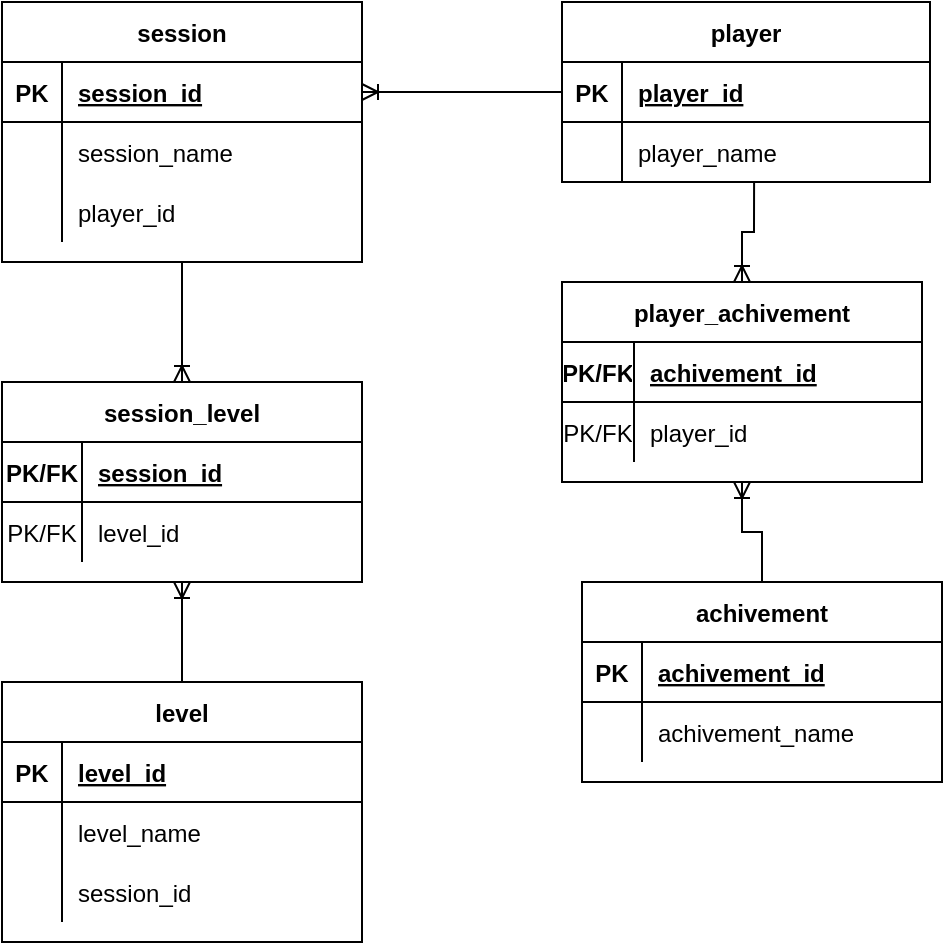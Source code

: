 <mxfile version="20.5.1" type="device"><diagram id="g3M--DwqCFLTSeb4jEzi" name="Страница 1"><mxGraphModel dx="1382" dy="764" grid="1" gridSize="10" guides="1" tooltips="1" connect="1" arrows="1" fold="1" page="1" pageScale="1" pageWidth="827" pageHeight="1169" math="0" shadow="0"><root><mxCell id="0"/><mxCell id="1" parent="0"/><mxCell id="gzmJOsKCDwlrmbXUU4vh-1" value="player" style="shape=table;startSize=30;container=1;collapsible=1;childLayout=tableLayout;fixedRows=1;rowLines=0;fontStyle=1;align=center;resizeLast=1;" vertex="1" parent="1"><mxGeometry x="360" y="170" width="184" height="90" as="geometry"/></mxCell><mxCell id="gzmJOsKCDwlrmbXUU4vh-2" value="" style="shape=tableRow;horizontal=0;startSize=0;swimlaneHead=0;swimlaneBody=0;fillColor=none;collapsible=0;dropTarget=0;points=[[0,0.5],[1,0.5]];portConstraint=eastwest;top=0;left=0;right=0;bottom=1;" vertex="1" parent="gzmJOsKCDwlrmbXUU4vh-1"><mxGeometry y="30" width="184" height="30" as="geometry"/></mxCell><mxCell id="gzmJOsKCDwlrmbXUU4vh-3" value="PK" style="shape=partialRectangle;connectable=0;fillColor=none;top=0;left=0;bottom=0;right=0;fontStyle=1;overflow=hidden;" vertex="1" parent="gzmJOsKCDwlrmbXUU4vh-2"><mxGeometry width="30" height="30" as="geometry"><mxRectangle width="30" height="30" as="alternateBounds"/></mxGeometry></mxCell><mxCell id="gzmJOsKCDwlrmbXUU4vh-4" value="player_id" style="shape=partialRectangle;connectable=0;fillColor=none;top=0;left=0;bottom=0;right=0;align=left;spacingLeft=6;fontStyle=5;overflow=hidden;" vertex="1" parent="gzmJOsKCDwlrmbXUU4vh-2"><mxGeometry x="30" width="154" height="30" as="geometry"><mxRectangle width="154" height="30" as="alternateBounds"/></mxGeometry></mxCell><mxCell id="gzmJOsKCDwlrmbXUU4vh-5" value="" style="shape=tableRow;horizontal=0;startSize=0;swimlaneHead=0;swimlaneBody=0;fillColor=none;collapsible=0;dropTarget=0;points=[[0,0.5],[1,0.5]];portConstraint=eastwest;top=0;left=0;right=0;bottom=0;" vertex="1" parent="gzmJOsKCDwlrmbXUU4vh-1"><mxGeometry y="60" width="184" height="30" as="geometry"/></mxCell><mxCell id="gzmJOsKCDwlrmbXUU4vh-6" value="" style="shape=partialRectangle;connectable=0;fillColor=none;top=0;left=0;bottom=0;right=0;editable=1;overflow=hidden;" vertex="1" parent="gzmJOsKCDwlrmbXUU4vh-5"><mxGeometry width="30" height="30" as="geometry"><mxRectangle width="30" height="30" as="alternateBounds"/></mxGeometry></mxCell><mxCell id="gzmJOsKCDwlrmbXUU4vh-7" value="player_name" style="shape=partialRectangle;connectable=0;fillColor=none;top=0;left=0;bottom=0;right=0;align=left;spacingLeft=6;overflow=hidden;" vertex="1" parent="gzmJOsKCDwlrmbXUU4vh-5"><mxGeometry x="30" width="154" height="30" as="geometry"><mxRectangle width="154" height="30" as="alternateBounds"/></mxGeometry></mxCell><mxCell id="gzmJOsKCDwlrmbXUU4vh-43" value="" style="edgeStyle=orthogonalEdgeStyle;fontSize=12;html=1;endArrow=ERoneToMany;rounded=0;exitX=0;exitY=0.5;exitDx=0;exitDy=0;" edge="1" parent="1" source="gzmJOsKCDwlrmbXUU4vh-2" target="gzmJOsKCDwlrmbXUU4vh-45"><mxGeometry width="100" height="100" relative="1" as="geometry"><mxPoint x="360" y="440" as="sourcePoint"/><mxPoint x="270" y="245" as="targetPoint"/></mxGeometry></mxCell><mxCell id="gzmJOsKCDwlrmbXUU4vh-44" value="session" style="shape=table;startSize=30;container=1;collapsible=1;childLayout=tableLayout;fixedRows=1;rowLines=0;fontStyle=1;align=center;resizeLast=1;" vertex="1" parent="1"><mxGeometry x="80" y="170" width="180" height="130" as="geometry"/></mxCell><mxCell id="gzmJOsKCDwlrmbXUU4vh-45" value="" style="shape=tableRow;horizontal=0;startSize=0;swimlaneHead=0;swimlaneBody=0;fillColor=none;collapsible=0;dropTarget=0;points=[[0,0.5],[1,0.5]];portConstraint=eastwest;top=0;left=0;right=0;bottom=1;" vertex="1" parent="gzmJOsKCDwlrmbXUU4vh-44"><mxGeometry y="30" width="180" height="30" as="geometry"/></mxCell><mxCell id="gzmJOsKCDwlrmbXUU4vh-46" value="PK" style="shape=partialRectangle;connectable=0;fillColor=none;top=0;left=0;bottom=0;right=0;fontStyle=1;overflow=hidden;" vertex="1" parent="gzmJOsKCDwlrmbXUU4vh-45"><mxGeometry width="30" height="30" as="geometry"><mxRectangle width="30" height="30" as="alternateBounds"/></mxGeometry></mxCell><mxCell id="gzmJOsKCDwlrmbXUU4vh-47" value="session_id" style="shape=partialRectangle;connectable=0;fillColor=none;top=0;left=0;bottom=0;right=0;align=left;spacingLeft=6;fontStyle=5;overflow=hidden;" vertex="1" parent="gzmJOsKCDwlrmbXUU4vh-45"><mxGeometry x="30" width="150" height="30" as="geometry"><mxRectangle width="150" height="30" as="alternateBounds"/></mxGeometry></mxCell><mxCell id="gzmJOsKCDwlrmbXUU4vh-48" value="" style="shape=tableRow;horizontal=0;startSize=0;swimlaneHead=0;swimlaneBody=0;fillColor=none;collapsible=0;dropTarget=0;points=[[0,0.5],[1,0.5]];portConstraint=eastwest;top=0;left=0;right=0;bottom=0;" vertex="1" parent="gzmJOsKCDwlrmbXUU4vh-44"><mxGeometry y="60" width="180" height="30" as="geometry"/></mxCell><mxCell id="gzmJOsKCDwlrmbXUU4vh-49" value="" style="shape=partialRectangle;connectable=0;fillColor=none;top=0;left=0;bottom=0;right=0;editable=1;overflow=hidden;" vertex="1" parent="gzmJOsKCDwlrmbXUU4vh-48"><mxGeometry width="30" height="30" as="geometry"><mxRectangle width="30" height="30" as="alternateBounds"/></mxGeometry></mxCell><mxCell id="gzmJOsKCDwlrmbXUU4vh-50" value="session_name" style="shape=partialRectangle;connectable=0;fillColor=none;top=0;left=0;bottom=0;right=0;align=left;spacingLeft=6;overflow=hidden;" vertex="1" parent="gzmJOsKCDwlrmbXUU4vh-48"><mxGeometry x="30" width="150" height="30" as="geometry"><mxRectangle width="150" height="30" as="alternateBounds"/></mxGeometry></mxCell><mxCell id="gzmJOsKCDwlrmbXUU4vh-54" value="" style="shape=tableRow;horizontal=0;startSize=0;swimlaneHead=0;swimlaneBody=0;fillColor=none;collapsible=0;dropTarget=0;points=[[0,0.5],[1,0.5]];portConstraint=eastwest;top=0;left=0;right=0;bottom=0;" vertex="1" parent="gzmJOsKCDwlrmbXUU4vh-44"><mxGeometry y="90" width="180" height="30" as="geometry"/></mxCell><mxCell id="gzmJOsKCDwlrmbXUU4vh-55" value="" style="shape=partialRectangle;connectable=0;fillColor=none;top=0;left=0;bottom=0;right=0;editable=1;overflow=hidden;" vertex="1" parent="gzmJOsKCDwlrmbXUU4vh-54"><mxGeometry width="30" height="30" as="geometry"><mxRectangle width="30" height="30" as="alternateBounds"/></mxGeometry></mxCell><mxCell id="gzmJOsKCDwlrmbXUU4vh-56" value="player_id" style="shape=partialRectangle;connectable=0;fillColor=none;top=0;left=0;bottom=0;right=0;align=left;spacingLeft=6;overflow=hidden;" vertex="1" parent="gzmJOsKCDwlrmbXUU4vh-54"><mxGeometry x="30" width="150" height="30" as="geometry"><mxRectangle width="150" height="30" as="alternateBounds"/></mxGeometry></mxCell><mxCell id="gzmJOsKCDwlrmbXUU4vh-57" value="level" style="shape=table;startSize=30;container=1;collapsible=1;childLayout=tableLayout;fixedRows=1;rowLines=0;fontStyle=1;align=center;resizeLast=1;" vertex="1" parent="1"><mxGeometry x="80" y="510" width="180" height="130" as="geometry"/></mxCell><mxCell id="gzmJOsKCDwlrmbXUU4vh-58" value="" style="shape=tableRow;horizontal=0;startSize=0;swimlaneHead=0;swimlaneBody=0;fillColor=none;collapsible=0;dropTarget=0;points=[[0,0.5],[1,0.5]];portConstraint=eastwest;top=0;left=0;right=0;bottom=1;" vertex="1" parent="gzmJOsKCDwlrmbXUU4vh-57"><mxGeometry y="30" width="180" height="30" as="geometry"/></mxCell><mxCell id="gzmJOsKCDwlrmbXUU4vh-59" value="PK" style="shape=partialRectangle;connectable=0;fillColor=none;top=0;left=0;bottom=0;right=0;fontStyle=1;overflow=hidden;" vertex="1" parent="gzmJOsKCDwlrmbXUU4vh-58"><mxGeometry width="30" height="30" as="geometry"><mxRectangle width="30" height="30" as="alternateBounds"/></mxGeometry></mxCell><mxCell id="gzmJOsKCDwlrmbXUU4vh-60" value="level_id" style="shape=partialRectangle;connectable=0;fillColor=none;top=0;left=0;bottom=0;right=0;align=left;spacingLeft=6;fontStyle=5;overflow=hidden;" vertex="1" parent="gzmJOsKCDwlrmbXUU4vh-58"><mxGeometry x="30" width="150" height="30" as="geometry"><mxRectangle width="150" height="30" as="alternateBounds"/></mxGeometry></mxCell><mxCell id="gzmJOsKCDwlrmbXUU4vh-61" value="" style="shape=tableRow;horizontal=0;startSize=0;swimlaneHead=0;swimlaneBody=0;fillColor=none;collapsible=0;dropTarget=0;points=[[0,0.5],[1,0.5]];portConstraint=eastwest;top=0;left=0;right=0;bottom=0;" vertex="1" parent="gzmJOsKCDwlrmbXUU4vh-57"><mxGeometry y="60" width="180" height="30" as="geometry"/></mxCell><mxCell id="gzmJOsKCDwlrmbXUU4vh-62" value="" style="shape=partialRectangle;connectable=0;fillColor=none;top=0;left=0;bottom=0;right=0;editable=1;overflow=hidden;" vertex="1" parent="gzmJOsKCDwlrmbXUU4vh-61"><mxGeometry width="30" height="30" as="geometry"><mxRectangle width="30" height="30" as="alternateBounds"/></mxGeometry></mxCell><mxCell id="gzmJOsKCDwlrmbXUU4vh-63" value="level_name" style="shape=partialRectangle;connectable=0;fillColor=none;top=0;left=0;bottom=0;right=0;align=left;spacingLeft=6;overflow=hidden;" vertex="1" parent="gzmJOsKCDwlrmbXUU4vh-61"><mxGeometry x="30" width="150" height="30" as="geometry"><mxRectangle width="150" height="30" as="alternateBounds"/></mxGeometry></mxCell><mxCell id="gzmJOsKCDwlrmbXUU4vh-64" value="" style="shape=tableRow;horizontal=0;startSize=0;swimlaneHead=0;swimlaneBody=0;fillColor=none;collapsible=0;dropTarget=0;points=[[0,0.5],[1,0.5]];portConstraint=eastwest;top=0;left=0;right=0;bottom=0;" vertex="1" parent="gzmJOsKCDwlrmbXUU4vh-57"><mxGeometry y="90" width="180" height="30" as="geometry"/></mxCell><mxCell id="gzmJOsKCDwlrmbXUU4vh-65" value="" style="shape=partialRectangle;connectable=0;fillColor=none;top=0;left=0;bottom=0;right=0;editable=1;overflow=hidden;" vertex="1" parent="gzmJOsKCDwlrmbXUU4vh-64"><mxGeometry width="30" height="30" as="geometry"><mxRectangle width="30" height="30" as="alternateBounds"/></mxGeometry></mxCell><mxCell id="gzmJOsKCDwlrmbXUU4vh-66" value="session_id" style="shape=partialRectangle;connectable=0;fillColor=none;top=0;left=0;bottom=0;right=0;align=left;spacingLeft=6;overflow=hidden;" vertex="1" parent="gzmJOsKCDwlrmbXUU4vh-64"><mxGeometry x="30" width="150" height="30" as="geometry"><mxRectangle width="150" height="30" as="alternateBounds"/></mxGeometry></mxCell><mxCell id="gzmJOsKCDwlrmbXUU4vh-70" value="" style="edgeStyle=orthogonalEdgeStyle;fontSize=12;html=1;endArrow=ERoneToMany;rounded=0;exitX=0.5;exitY=1;exitDx=0;exitDy=0;entryX=0.5;entryY=0;entryDx=0;entryDy=0;" edge="1" parent="1" source="gzmJOsKCDwlrmbXUU4vh-44" target="gzmJOsKCDwlrmbXUU4vh-115"><mxGeometry width="100" height="100" relative="1" as="geometry"><mxPoint x="390" y="265" as="sourcePoint"/><mxPoint x="30" y="220" as="targetPoint"/></mxGeometry></mxCell><mxCell id="gzmJOsKCDwlrmbXUU4vh-86" value="achivement" style="shape=table;startSize=30;container=1;collapsible=1;childLayout=tableLayout;fixedRows=1;rowLines=0;fontStyle=1;align=center;resizeLast=1;" vertex="1" parent="1"><mxGeometry x="370" y="460" width="180" height="100" as="geometry"/></mxCell><mxCell id="gzmJOsKCDwlrmbXUU4vh-87" value="" style="shape=tableRow;horizontal=0;startSize=0;swimlaneHead=0;swimlaneBody=0;fillColor=none;collapsible=0;dropTarget=0;points=[[0,0.5],[1,0.5]];portConstraint=eastwest;top=0;left=0;right=0;bottom=1;" vertex="1" parent="gzmJOsKCDwlrmbXUU4vh-86"><mxGeometry y="30" width="180" height="30" as="geometry"/></mxCell><mxCell id="gzmJOsKCDwlrmbXUU4vh-88" value="PK" style="shape=partialRectangle;connectable=0;fillColor=none;top=0;left=0;bottom=0;right=0;fontStyle=1;overflow=hidden;" vertex="1" parent="gzmJOsKCDwlrmbXUU4vh-87"><mxGeometry width="30" height="30" as="geometry"><mxRectangle width="30" height="30" as="alternateBounds"/></mxGeometry></mxCell><mxCell id="gzmJOsKCDwlrmbXUU4vh-89" value="achivement_id" style="shape=partialRectangle;connectable=0;fillColor=none;top=0;left=0;bottom=0;right=0;align=left;spacingLeft=6;fontStyle=5;overflow=hidden;" vertex="1" parent="gzmJOsKCDwlrmbXUU4vh-87"><mxGeometry x="30" width="150" height="30" as="geometry"><mxRectangle width="150" height="30" as="alternateBounds"/></mxGeometry></mxCell><mxCell id="gzmJOsKCDwlrmbXUU4vh-90" value="" style="shape=tableRow;horizontal=0;startSize=0;swimlaneHead=0;swimlaneBody=0;fillColor=none;collapsible=0;dropTarget=0;points=[[0,0.5],[1,0.5]];portConstraint=eastwest;top=0;left=0;right=0;bottom=0;" vertex="1" parent="gzmJOsKCDwlrmbXUU4vh-86"><mxGeometry y="60" width="180" height="30" as="geometry"/></mxCell><mxCell id="gzmJOsKCDwlrmbXUU4vh-91" value="" style="shape=partialRectangle;connectable=0;fillColor=none;top=0;left=0;bottom=0;right=0;editable=1;overflow=hidden;" vertex="1" parent="gzmJOsKCDwlrmbXUU4vh-90"><mxGeometry width="30" height="30" as="geometry"><mxRectangle width="30" height="30" as="alternateBounds"/></mxGeometry></mxCell><mxCell id="gzmJOsKCDwlrmbXUU4vh-92" value="achivement_name" style="shape=partialRectangle;connectable=0;fillColor=none;top=0;left=0;bottom=0;right=0;align=left;spacingLeft=6;overflow=hidden;" vertex="1" parent="gzmJOsKCDwlrmbXUU4vh-90"><mxGeometry x="30" width="150" height="30" as="geometry"><mxRectangle width="150" height="30" as="alternateBounds"/></mxGeometry></mxCell><mxCell id="gzmJOsKCDwlrmbXUU4vh-99" value="player_achivement" style="shape=table;startSize=30;container=1;collapsible=1;childLayout=tableLayout;fixedRows=1;rowLines=0;fontStyle=1;align=center;resizeLast=1;" vertex="1" parent="1"><mxGeometry x="360" y="310" width="180" height="100" as="geometry"/></mxCell><mxCell id="gzmJOsKCDwlrmbXUU4vh-100" value="" style="shape=tableRow;horizontal=0;startSize=0;swimlaneHead=0;swimlaneBody=0;fillColor=none;collapsible=0;dropTarget=0;points=[[0,0.5],[1,0.5]];portConstraint=eastwest;top=0;left=0;right=0;bottom=1;" vertex="1" parent="gzmJOsKCDwlrmbXUU4vh-99"><mxGeometry y="30" width="180" height="30" as="geometry"/></mxCell><mxCell id="gzmJOsKCDwlrmbXUU4vh-101" value="PK/FK" style="shape=partialRectangle;connectable=0;fillColor=none;top=0;left=0;bottom=0;right=0;fontStyle=1;overflow=hidden;" vertex="1" parent="gzmJOsKCDwlrmbXUU4vh-100"><mxGeometry width="36" height="30" as="geometry"><mxRectangle width="36" height="30" as="alternateBounds"/></mxGeometry></mxCell><mxCell id="gzmJOsKCDwlrmbXUU4vh-102" value="achivement_id" style="shape=partialRectangle;connectable=0;fillColor=none;top=0;left=0;bottom=0;right=0;align=left;spacingLeft=6;fontStyle=5;overflow=hidden;" vertex="1" parent="gzmJOsKCDwlrmbXUU4vh-100"><mxGeometry x="36" width="144" height="30" as="geometry"><mxRectangle width="144" height="30" as="alternateBounds"/></mxGeometry></mxCell><mxCell id="gzmJOsKCDwlrmbXUU4vh-103" value="" style="shape=tableRow;horizontal=0;startSize=0;swimlaneHead=0;swimlaneBody=0;fillColor=none;collapsible=0;dropTarget=0;points=[[0,0.5],[1,0.5]];portConstraint=eastwest;top=0;left=0;right=0;bottom=0;" vertex="1" parent="gzmJOsKCDwlrmbXUU4vh-99"><mxGeometry y="60" width="180" height="30" as="geometry"/></mxCell><mxCell id="gzmJOsKCDwlrmbXUU4vh-104" value="PK/FK" style="shape=partialRectangle;connectable=0;fillColor=none;top=0;left=0;bottom=0;right=0;editable=1;overflow=hidden;" vertex="1" parent="gzmJOsKCDwlrmbXUU4vh-103"><mxGeometry width="36" height="30" as="geometry"><mxRectangle width="36" height="30" as="alternateBounds"/></mxGeometry></mxCell><mxCell id="gzmJOsKCDwlrmbXUU4vh-105" value="player_id" style="shape=partialRectangle;connectable=0;fillColor=none;top=0;left=0;bottom=0;right=0;align=left;spacingLeft=6;overflow=hidden;" vertex="1" parent="gzmJOsKCDwlrmbXUU4vh-103"><mxGeometry x="36" width="144" height="30" as="geometry"><mxRectangle width="144" height="30" as="alternateBounds"/></mxGeometry></mxCell><mxCell id="gzmJOsKCDwlrmbXUU4vh-112" value="" style="edgeStyle=orthogonalEdgeStyle;fontSize=12;html=1;endArrow=ERoneToMany;rounded=0;exitX=0.522;exitY=1;exitDx=0;exitDy=0;exitPerimeter=0;" edge="1" parent="1" source="gzmJOsKCDwlrmbXUU4vh-5" target="gzmJOsKCDwlrmbXUU4vh-99"><mxGeometry width="100" height="100" relative="1" as="geometry"><mxPoint x="370" y="225" as="sourcePoint"/><mxPoint x="270" y="225" as="targetPoint"/></mxGeometry></mxCell><mxCell id="gzmJOsKCDwlrmbXUU4vh-114" value="" style="edgeStyle=orthogonalEdgeStyle;fontSize=12;html=1;endArrow=ERoneToMany;rounded=0;exitX=0.5;exitY=0;exitDx=0;exitDy=0;entryX=0.5;entryY=1;entryDx=0;entryDy=0;" edge="1" parent="1" source="gzmJOsKCDwlrmbXUU4vh-86" target="gzmJOsKCDwlrmbXUU4vh-99"><mxGeometry width="100" height="100" relative="1" as="geometry"><mxPoint x="370" y="225" as="sourcePoint"/><mxPoint x="270" y="225" as="targetPoint"/></mxGeometry></mxCell><mxCell id="gzmJOsKCDwlrmbXUU4vh-115" value="session_level" style="shape=table;startSize=30;container=1;collapsible=1;childLayout=tableLayout;fixedRows=1;rowLines=0;fontStyle=1;align=center;resizeLast=1;" vertex="1" parent="1"><mxGeometry x="80" y="360" width="180" height="100" as="geometry"/></mxCell><mxCell id="gzmJOsKCDwlrmbXUU4vh-116" value="" style="shape=tableRow;horizontal=0;startSize=0;swimlaneHead=0;swimlaneBody=0;fillColor=none;collapsible=0;dropTarget=0;points=[[0,0.5],[1,0.5]];portConstraint=eastwest;top=0;left=0;right=0;bottom=1;" vertex="1" parent="gzmJOsKCDwlrmbXUU4vh-115"><mxGeometry y="30" width="180" height="30" as="geometry"/></mxCell><mxCell id="gzmJOsKCDwlrmbXUU4vh-117" value="PK/FK" style="shape=partialRectangle;connectable=0;fillColor=none;top=0;left=0;bottom=0;right=0;fontStyle=1;overflow=hidden;" vertex="1" parent="gzmJOsKCDwlrmbXUU4vh-116"><mxGeometry width="40" height="30" as="geometry"><mxRectangle width="40" height="30" as="alternateBounds"/></mxGeometry></mxCell><mxCell id="gzmJOsKCDwlrmbXUU4vh-118" value="session_id" style="shape=partialRectangle;connectable=0;fillColor=none;top=0;left=0;bottom=0;right=0;align=left;spacingLeft=6;fontStyle=5;overflow=hidden;" vertex="1" parent="gzmJOsKCDwlrmbXUU4vh-116"><mxGeometry x="40" width="140" height="30" as="geometry"><mxRectangle width="140" height="30" as="alternateBounds"/></mxGeometry></mxCell><mxCell id="gzmJOsKCDwlrmbXUU4vh-119" value="" style="shape=tableRow;horizontal=0;startSize=0;swimlaneHead=0;swimlaneBody=0;fillColor=none;collapsible=0;dropTarget=0;points=[[0,0.5],[1,0.5]];portConstraint=eastwest;top=0;left=0;right=0;bottom=0;" vertex="1" parent="gzmJOsKCDwlrmbXUU4vh-115"><mxGeometry y="60" width="180" height="30" as="geometry"/></mxCell><mxCell id="gzmJOsKCDwlrmbXUU4vh-120" value="PK/FK" style="shape=partialRectangle;connectable=0;fillColor=none;top=0;left=0;bottom=0;right=0;editable=1;overflow=hidden;" vertex="1" parent="gzmJOsKCDwlrmbXUU4vh-119"><mxGeometry width="40" height="30" as="geometry"><mxRectangle width="40" height="30" as="alternateBounds"/></mxGeometry></mxCell><mxCell id="gzmJOsKCDwlrmbXUU4vh-121" value="level_id" style="shape=partialRectangle;connectable=0;fillColor=none;top=0;left=0;bottom=0;right=0;align=left;spacingLeft=6;overflow=hidden;" vertex="1" parent="gzmJOsKCDwlrmbXUU4vh-119"><mxGeometry x="40" width="140" height="30" as="geometry"><mxRectangle width="140" height="30" as="alternateBounds"/></mxGeometry></mxCell><mxCell id="gzmJOsKCDwlrmbXUU4vh-128" value="" style="edgeStyle=orthogonalEdgeStyle;fontSize=12;html=1;endArrow=ERoneToMany;rounded=0;exitX=0.5;exitY=0;exitDx=0;exitDy=0;" edge="1" parent="1" source="gzmJOsKCDwlrmbXUU4vh-57"><mxGeometry width="100" height="100" relative="1" as="geometry"><mxPoint x="180" y="310" as="sourcePoint"/><mxPoint x="170" y="460" as="targetPoint"/></mxGeometry></mxCell></root></mxGraphModel></diagram></mxfile>